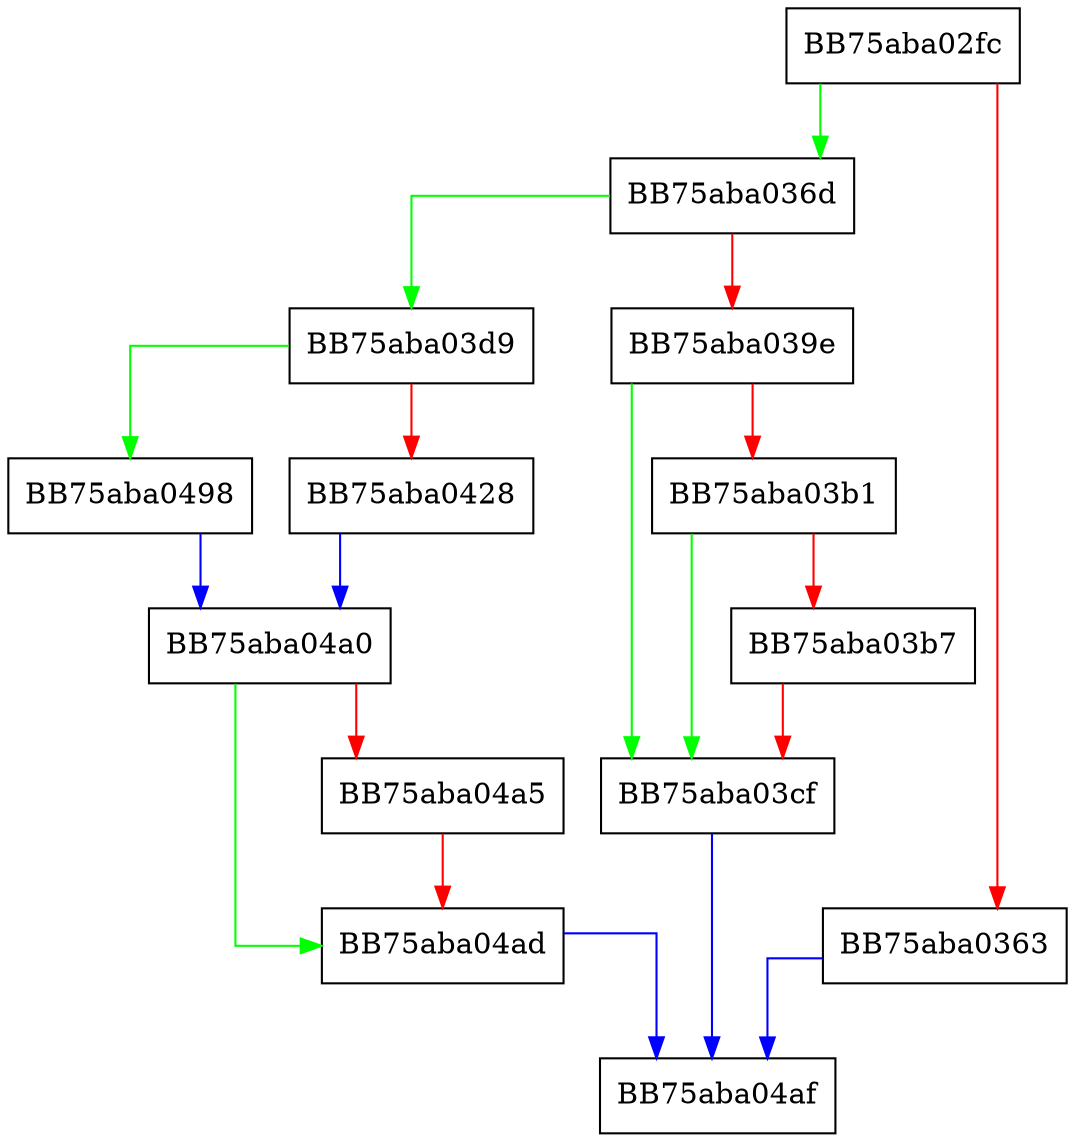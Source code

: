 digraph SendDnsDomainToService {
  node [shape="box"];
  graph [splines=ortho];
  BB75aba02fc -> BB75aba036d [color="green"];
  BB75aba02fc -> BB75aba0363 [color="red"];
  BB75aba0363 -> BB75aba04af [color="blue"];
  BB75aba036d -> BB75aba03d9 [color="green"];
  BB75aba036d -> BB75aba039e [color="red"];
  BB75aba039e -> BB75aba03cf [color="green"];
  BB75aba039e -> BB75aba03b1 [color="red"];
  BB75aba03b1 -> BB75aba03cf [color="green"];
  BB75aba03b1 -> BB75aba03b7 [color="red"];
  BB75aba03b7 -> BB75aba03cf [color="red"];
  BB75aba03cf -> BB75aba04af [color="blue"];
  BB75aba03d9 -> BB75aba0498 [color="green"];
  BB75aba03d9 -> BB75aba0428 [color="red"];
  BB75aba0428 -> BB75aba04a0 [color="blue"];
  BB75aba0498 -> BB75aba04a0 [color="blue"];
  BB75aba04a0 -> BB75aba04ad [color="green"];
  BB75aba04a0 -> BB75aba04a5 [color="red"];
  BB75aba04a5 -> BB75aba04ad [color="red"];
  BB75aba04ad -> BB75aba04af [color="blue"];
}